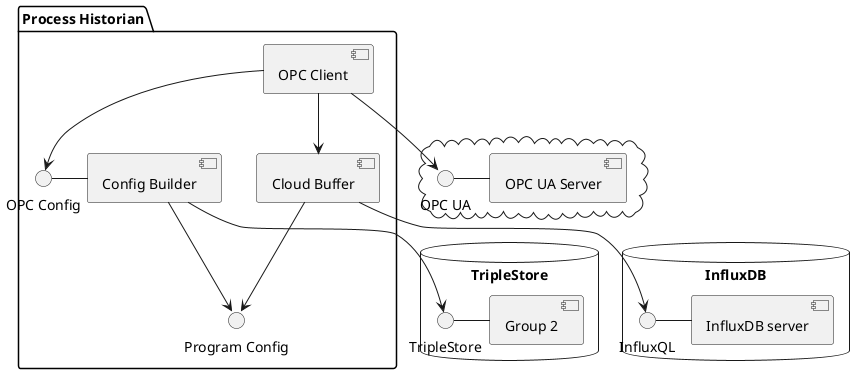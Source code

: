 @startuml

database "TripleStore" {
  () "TripleStore" as TS
  TS - [Group 2]
}
database "InfluxDB" {
  () "InfluxQL" as IDB
  IDB - [InfluxDB server]
}

cloud {
  () "OPC UA" as OPCUA
  OPCUA - [OPC UA Server]
}

package "Process Historian" {
  () "OPC Config" as OPC_Config
  OPC_Config - [Config Builder]
  () "Program Config" as PC
  [Config Builder] --> TS
  [Config Builder] --> PC
  [OPC Client] --> OPCUA
  [OPC Client] --> OPC_Config
  [Cloud Buffer] --> IDB
  [Cloud Buffer] --> PC
  [OPC Client] --> [Cloud Buffer]
}

@enduml